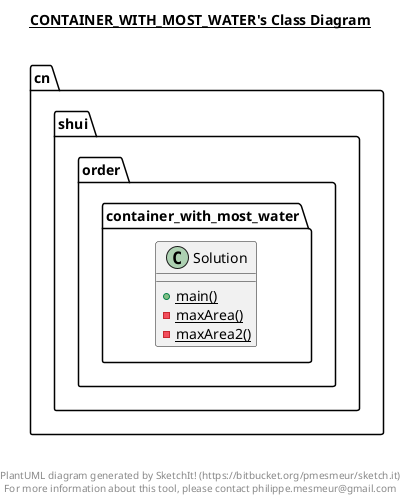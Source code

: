 @startuml

title __CONTAINER_WITH_MOST_WATER's Class Diagram__\n

  namespace cn.shui.order {
    namespace container_with_most_water {
      class cn.shui.order.container_with_most_water.Solution {
          {static} + main()
          {static} - maxArea()
          {static} - maxArea2()
      }
    }
  }
  



right footer


PlantUML diagram generated by SketchIt! (https://bitbucket.org/pmesmeur/sketch.it)
For more information about this tool, please contact philippe.mesmeur@gmail.com
endfooter

@enduml
